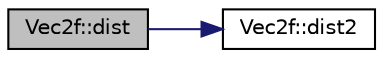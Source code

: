 digraph "Vec2f::dist"
{
  edge [fontname="Helvetica",fontsize="10",labelfontname="Helvetica",labelfontsize="10"];
  node [fontname="Helvetica",fontsize="10",shape=record];
  rankdir="LR";
  Node1 [label="Vec2f::dist",height=0.2,width=0.4,color="black", fillcolor="grey75", style="filled", fontcolor="black"];
  Node1 -> Node2 [color="midnightblue",fontsize="10",style="solid",fontname="Helvetica"];
  Node2 [label="Vec2f::dist2",height=0.2,width=0.4,color="black", fillcolor="white", style="filled",URL="$class_vec2f.html#a9d8ee61baed27654281edb0bea4f022a"];
}
